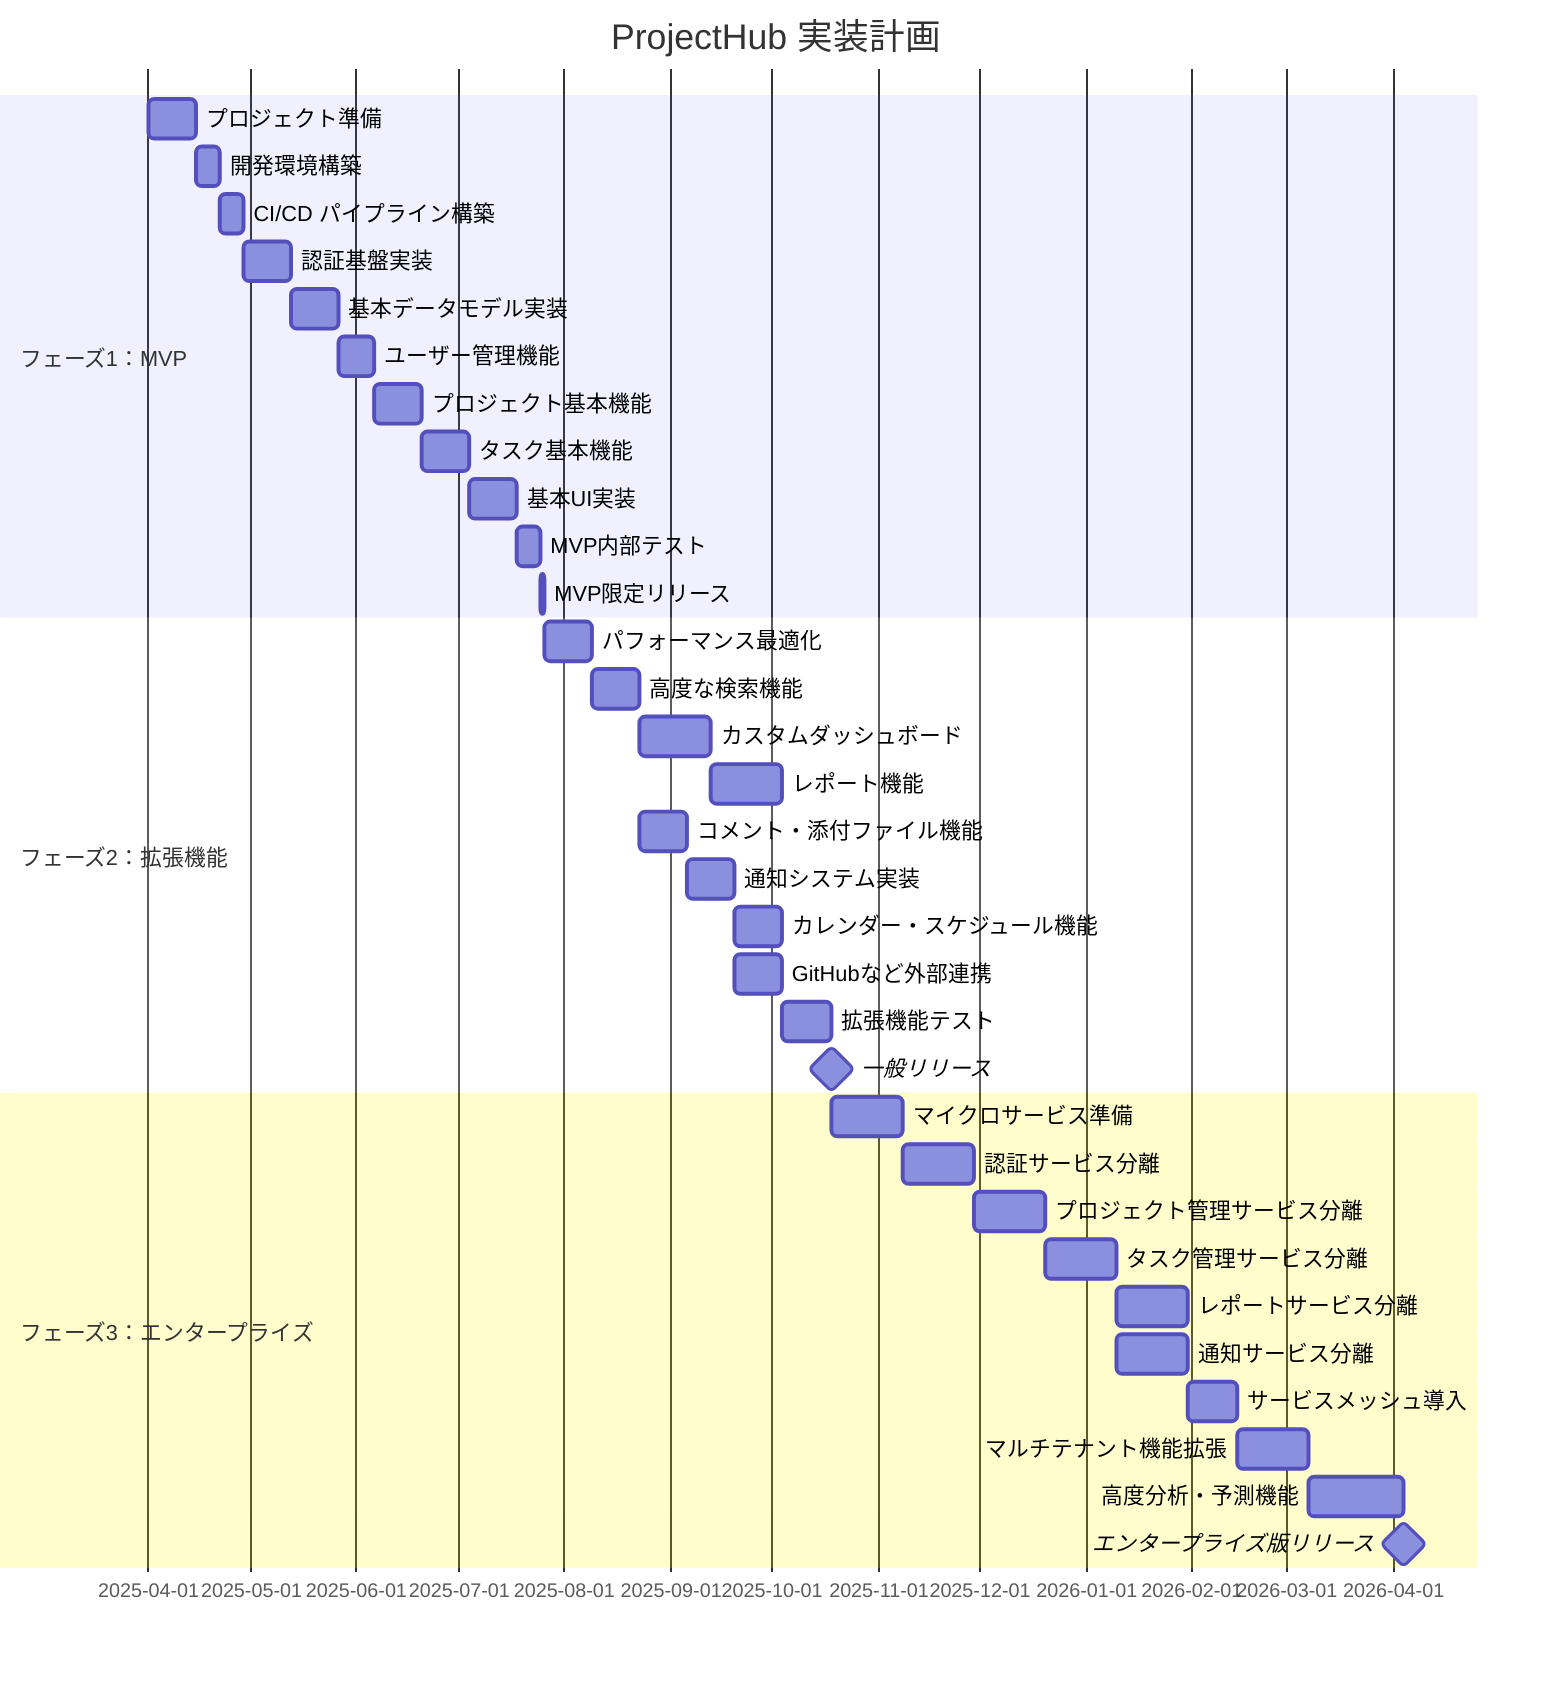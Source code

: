 gantt
    title ProjectHub 実装計画
    dateFormat  YYYY-MM-DD
    section フェーズ1：MVP
    プロジェクト準備                  :a1, 2025-04-01, 14d
    開発環境構築                      :a2, after a1, 7d
    CI/CD パイプライン構築           :a3, after a2, 7d
    認証基盤実装                      :a4, after a3, 14d
    基本データモデル実装              :a5, after a4, 14d
    ユーザー管理機能                  :a6, after a5, 10d
    プロジェクト基本機能              :a7, after a6, 14d
    タスク基本機能                    :a8, after a7, 14d
    基本UI実装                        :a9, after a8, 14d
    MVP内部テスト                     :a10, after a9, 7d
    MVP限定リリース                   :a11, after a10, 1d
    
    section フェーズ2：拡張機能
    パフォーマンス最適化              :b1, after a11, 14d
    高度な検索機能                    :b2, after b1, 14d
    カスタムダッシュボード            :b3, after b2, 21d
    レポート機能                      :b4, after b3, 21d
    コメント・添付ファイル機能        :b5, after b2, 14d
    通知システム実装                  :b6, after b5, 14d
    カレンダー・スケジュール機能      :b7, after b6, 14d
    GitHubなど外部連携                :b8, after b6, 14d
    拡張機能テスト                    :b9, after b7, 14d
    一般リリース                      :milestone, b10, after b9, 0d
    
    section フェーズ3：エンタープライズ
    マイクロサービス準備              :c1, after b10, 21d
    認証サービス分離                  :c2, after c1, 21d
    プロジェクト管理サービス分離      :c3, after c2, 21d
    タスク管理サービス分離            :c4, after c3, 21d
    レポートサービス分離              :c5, after c4, 21d
    通知サービス分離                  :c6, after c4, 21d
    サービスメッシュ導入              :c7, after c6, 14d
    マルチテナント機能拡張            :c8, after c7, 21d
    高度分析・予測機能                :c9, after c8, 28d
    エンタープライズ版リリース        :milestone, c10, after c9, 0d